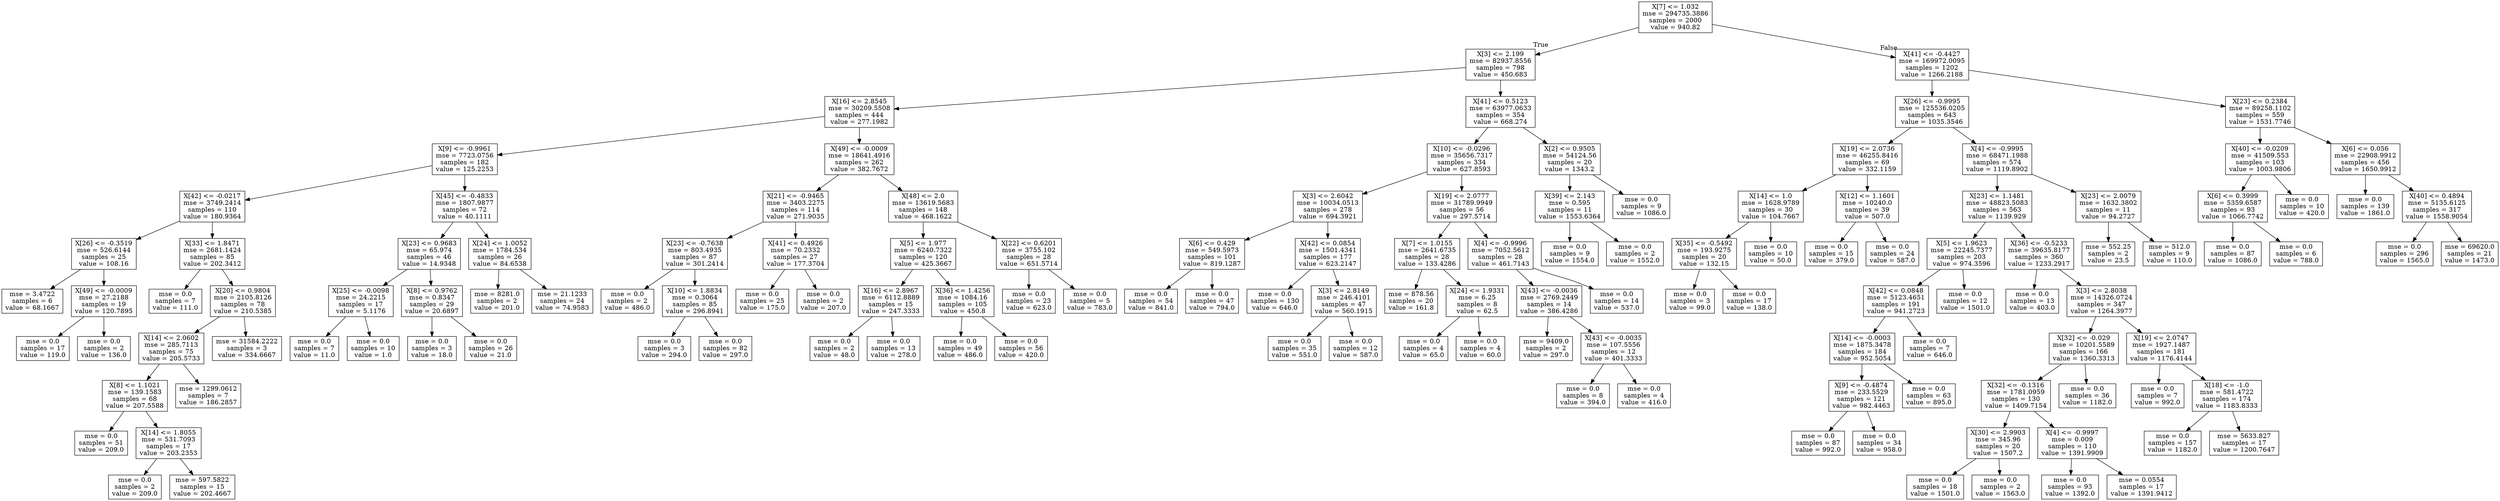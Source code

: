 digraph Tree {
node [shape=box] ;
0 [label="X[7] <= 1.032\nmse = 294735.3886\nsamples = 2000\nvalue = 940.82"] ;
1 [label="X[3] <= 2.199\nmse = 82937.8556\nsamples = 798\nvalue = 450.683"] ;
0 -> 1 [labeldistance=2.5, labelangle=45, headlabel="True"] ;
2 [label="X[16] <= 2.8545\nmse = 30209.5508\nsamples = 444\nvalue = 277.1982"] ;
1 -> 2 ;
3 [label="X[9] <= -0.9961\nmse = 7723.0756\nsamples = 182\nvalue = 125.2253"] ;
2 -> 3 ;
4 [label="X[42] <= -0.0217\nmse = 3749.2414\nsamples = 110\nvalue = 180.9364"] ;
3 -> 4 ;
5 [label="X[26] <= -0.3519\nmse = 526.6144\nsamples = 25\nvalue = 108.16"] ;
4 -> 5 ;
6 [label="mse = 3.4722\nsamples = 6\nvalue = 68.1667"] ;
5 -> 6 ;
7 [label="X[49] <= -0.0009\nmse = 27.2188\nsamples = 19\nvalue = 120.7895"] ;
5 -> 7 ;
8 [label="mse = 0.0\nsamples = 17\nvalue = 119.0"] ;
7 -> 8 ;
9 [label="mse = 0.0\nsamples = 2\nvalue = 136.0"] ;
7 -> 9 ;
10 [label="X[33] <= 1.8471\nmse = 2681.1424\nsamples = 85\nvalue = 202.3412"] ;
4 -> 10 ;
11 [label="mse = 0.0\nsamples = 7\nvalue = 111.0"] ;
10 -> 11 ;
12 [label="X[20] <= 0.9804\nmse = 2105.8126\nsamples = 78\nvalue = 210.5385"] ;
10 -> 12 ;
13 [label="X[14] <= 2.0602\nmse = 285.7113\nsamples = 75\nvalue = 205.5733"] ;
12 -> 13 ;
14 [label="X[8] <= 1.1021\nmse = 139.1583\nsamples = 68\nvalue = 207.5588"] ;
13 -> 14 ;
15 [label="mse = 0.0\nsamples = 51\nvalue = 209.0"] ;
14 -> 15 ;
16 [label="X[14] <= 1.8055\nmse = 531.7093\nsamples = 17\nvalue = 203.2353"] ;
14 -> 16 ;
17 [label="mse = 0.0\nsamples = 2\nvalue = 209.0"] ;
16 -> 17 ;
18 [label="mse = 597.5822\nsamples = 15\nvalue = 202.4667"] ;
16 -> 18 ;
19 [label="mse = 1299.0612\nsamples = 7\nvalue = 186.2857"] ;
13 -> 19 ;
20 [label="mse = 31584.2222\nsamples = 3\nvalue = 334.6667"] ;
12 -> 20 ;
21 [label="X[45] <= -0.4833\nmse = 1807.9877\nsamples = 72\nvalue = 40.1111"] ;
3 -> 21 ;
22 [label="X[23] <= 0.9683\nmse = 65.974\nsamples = 46\nvalue = 14.9348"] ;
21 -> 22 ;
23 [label="X[25] <= -0.0098\nmse = 24.2215\nsamples = 17\nvalue = 5.1176"] ;
22 -> 23 ;
24 [label="mse = 0.0\nsamples = 7\nvalue = 11.0"] ;
23 -> 24 ;
25 [label="mse = 0.0\nsamples = 10\nvalue = 1.0"] ;
23 -> 25 ;
26 [label="X[8] <= 0.9762\nmse = 0.8347\nsamples = 29\nvalue = 20.6897"] ;
22 -> 26 ;
27 [label="mse = 0.0\nsamples = 3\nvalue = 18.0"] ;
26 -> 27 ;
28 [label="mse = 0.0\nsamples = 26\nvalue = 21.0"] ;
26 -> 28 ;
29 [label="X[24] <= 1.0052\nmse = 1784.534\nsamples = 26\nvalue = 84.6538"] ;
21 -> 29 ;
30 [label="mse = 8281.0\nsamples = 2\nvalue = 201.0"] ;
29 -> 30 ;
31 [label="mse = 21.1233\nsamples = 24\nvalue = 74.9583"] ;
29 -> 31 ;
32 [label="X[49] <= -0.0009\nmse = 18641.4916\nsamples = 262\nvalue = 382.7672"] ;
2 -> 32 ;
33 [label="X[21] <= -0.9465\nmse = 3403.2275\nsamples = 114\nvalue = 271.9035"] ;
32 -> 33 ;
34 [label="X[23] <= -0.7638\nmse = 803.4935\nsamples = 87\nvalue = 301.2414"] ;
33 -> 34 ;
35 [label="mse = 0.0\nsamples = 2\nvalue = 486.0"] ;
34 -> 35 ;
36 [label="X[10] <= 1.8834\nmse = 0.3064\nsamples = 85\nvalue = 296.8941"] ;
34 -> 36 ;
37 [label="mse = 0.0\nsamples = 3\nvalue = 294.0"] ;
36 -> 37 ;
38 [label="mse = 0.0\nsamples = 82\nvalue = 297.0"] ;
36 -> 38 ;
39 [label="X[41] <= 0.4926\nmse = 70.2332\nsamples = 27\nvalue = 177.3704"] ;
33 -> 39 ;
40 [label="mse = 0.0\nsamples = 25\nvalue = 175.0"] ;
39 -> 40 ;
41 [label="mse = 0.0\nsamples = 2\nvalue = 207.0"] ;
39 -> 41 ;
42 [label="X[48] <= 2.0\nmse = 13619.5683\nsamples = 148\nvalue = 468.1622"] ;
32 -> 42 ;
43 [label="X[5] <= 1.977\nmse = 6240.7322\nsamples = 120\nvalue = 425.3667"] ;
42 -> 43 ;
44 [label="X[16] <= 2.8967\nmse = 6112.8889\nsamples = 15\nvalue = 247.3333"] ;
43 -> 44 ;
45 [label="mse = 0.0\nsamples = 2\nvalue = 48.0"] ;
44 -> 45 ;
46 [label="mse = 0.0\nsamples = 13\nvalue = 278.0"] ;
44 -> 46 ;
47 [label="X[36] <= 1.4256\nmse = 1084.16\nsamples = 105\nvalue = 450.8"] ;
43 -> 47 ;
48 [label="mse = 0.0\nsamples = 49\nvalue = 486.0"] ;
47 -> 48 ;
49 [label="mse = 0.0\nsamples = 56\nvalue = 420.0"] ;
47 -> 49 ;
50 [label="X[22] <= 0.6201\nmse = 3755.102\nsamples = 28\nvalue = 651.5714"] ;
42 -> 50 ;
51 [label="mse = 0.0\nsamples = 23\nvalue = 623.0"] ;
50 -> 51 ;
52 [label="mse = 0.0\nsamples = 5\nvalue = 783.0"] ;
50 -> 52 ;
53 [label="X[41] <= 0.5123\nmse = 63977.0633\nsamples = 354\nvalue = 668.274"] ;
1 -> 53 ;
54 [label="X[10] <= -0.0296\nmse = 35656.7317\nsamples = 334\nvalue = 627.8593"] ;
53 -> 54 ;
55 [label="X[3] <= 2.6042\nmse = 10034.0513\nsamples = 278\nvalue = 694.3921"] ;
54 -> 55 ;
56 [label="X[6] <= 0.429\nmse = 549.5973\nsamples = 101\nvalue = 819.1287"] ;
55 -> 56 ;
57 [label="mse = 0.0\nsamples = 54\nvalue = 841.0"] ;
56 -> 57 ;
58 [label="mse = 0.0\nsamples = 47\nvalue = 794.0"] ;
56 -> 58 ;
59 [label="X[42] <= 0.0854\nmse = 1501.4341\nsamples = 177\nvalue = 623.2147"] ;
55 -> 59 ;
60 [label="mse = 0.0\nsamples = 130\nvalue = 646.0"] ;
59 -> 60 ;
61 [label="X[3] <= 2.8149\nmse = 246.4101\nsamples = 47\nvalue = 560.1915"] ;
59 -> 61 ;
62 [label="mse = 0.0\nsamples = 35\nvalue = 551.0"] ;
61 -> 62 ;
63 [label="mse = 0.0\nsamples = 12\nvalue = 587.0"] ;
61 -> 63 ;
64 [label="X[19] <= 2.0777\nmse = 31789.9949\nsamples = 56\nvalue = 297.5714"] ;
54 -> 64 ;
65 [label="X[7] <= 1.0155\nmse = 2641.6735\nsamples = 28\nvalue = 133.4286"] ;
64 -> 65 ;
66 [label="mse = 878.56\nsamples = 20\nvalue = 161.8"] ;
65 -> 66 ;
67 [label="X[24] <= 1.9331\nmse = 6.25\nsamples = 8\nvalue = 62.5"] ;
65 -> 67 ;
68 [label="mse = 0.0\nsamples = 4\nvalue = 65.0"] ;
67 -> 68 ;
69 [label="mse = 0.0\nsamples = 4\nvalue = 60.0"] ;
67 -> 69 ;
70 [label="X[4] <= -0.9996\nmse = 7052.5612\nsamples = 28\nvalue = 461.7143"] ;
64 -> 70 ;
71 [label="X[43] <= -0.0036\nmse = 2769.2449\nsamples = 14\nvalue = 386.4286"] ;
70 -> 71 ;
72 [label="mse = 9409.0\nsamples = 2\nvalue = 297.0"] ;
71 -> 72 ;
73 [label="X[43] <= -0.0035\nmse = 107.5556\nsamples = 12\nvalue = 401.3333"] ;
71 -> 73 ;
74 [label="mse = 0.0\nsamples = 8\nvalue = 394.0"] ;
73 -> 74 ;
75 [label="mse = 0.0\nsamples = 4\nvalue = 416.0"] ;
73 -> 75 ;
76 [label="mse = 0.0\nsamples = 14\nvalue = 537.0"] ;
70 -> 76 ;
77 [label="X[2] <= 0.9505\nmse = 54124.56\nsamples = 20\nvalue = 1343.2"] ;
53 -> 77 ;
78 [label="X[39] <= 2.143\nmse = 0.595\nsamples = 11\nvalue = 1553.6364"] ;
77 -> 78 ;
79 [label="mse = 0.0\nsamples = 9\nvalue = 1554.0"] ;
78 -> 79 ;
80 [label="mse = 0.0\nsamples = 2\nvalue = 1552.0"] ;
78 -> 80 ;
81 [label="mse = 0.0\nsamples = 9\nvalue = 1086.0"] ;
77 -> 81 ;
82 [label="X[41] <= -0.4427\nmse = 169972.0095\nsamples = 1202\nvalue = 1266.2188"] ;
0 -> 82 [labeldistance=2.5, labelangle=-45, headlabel="False"] ;
83 [label="X[26] <= -0.9995\nmse = 125536.0205\nsamples = 643\nvalue = 1035.3546"] ;
82 -> 83 ;
84 [label="X[19] <= 2.0736\nmse = 46255.8416\nsamples = 69\nvalue = 332.1159"] ;
83 -> 84 ;
85 [label="X[14] <= 1.0\nmse = 1628.9789\nsamples = 30\nvalue = 104.7667"] ;
84 -> 85 ;
86 [label="X[35] <= -0.5492\nmse = 193.9275\nsamples = 20\nvalue = 132.15"] ;
85 -> 86 ;
87 [label="mse = 0.0\nsamples = 3\nvalue = 99.0"] ;
86 -> 87 ;
88 [label="mse = 0.0\nsamples = 17\nvalue = 138.0"] ;
86 -> 88 ;
89 [label="mse = 0.0\nsamples = 10\nvalue = 50.0"] ;
85 -> 89 ;
90 [label="X[12] <= 1.1601\nmse = 10240.0\nsamples = 39\nvalue = 507.0"] ;
84 -> 90 ;
91 [label="mse = 0.0\nsamples = 15\nvalue = 379.0"] ;
90 -> 91 ;
92 [label="mse = 0.0\nsamples = 24\nvalue = 587.0"] ;
90 -> 92 ;
93 [label="X[4] <= -0.9995\nmse = 68471.1988\nsamples = 574\nvalue = 1119.8902"] ;
83 -> 93 ;
94 [label="X[23] <= 1.1481\nmse = 48823.5083\nsamples = 563\nvalue = 1139.929"] ;
93 -> 94 ;
95 [label="X[5] <= 1.9623\nmse = 22245.7377\nsamples = 203\nvalue = 974.3596"] ;
94 -> 95 ;
96 [label="X[42] <= 0.0848\nmse = 5123.4651\nsamples = 191\nvalue = 941.2723"] ;
95 -> 96 ;
97 [label="X[14] <= -0.0003\nmse = 1875.3478\nsamples = 184\nvalue = 952.5054"] ;
96 -> 97 ;
98 [label="X[9] <= -0.4874\nmse = 233.5529\nsamples = 121\nvalue = 982.4463"] ;
97 -> 98 ;
99 [label="mse = 0.0\nsamples = 87\nvalue = 992.0"] ;
98 -> 99 ;
100 [label="mse = 0.0\nsamples = 34\nvalue = 958.0"] ;
98 -> 100 ;
101 [label="mse = 0.0\nsamples = 63\nvalue = 895.0"] ;
97 -> 101 ;
102 [label="mse = 0.0\nsamples = 7\nvalue = 646.0"] ;
96 -> 102 ;
103 [label="mse = 0.0\nsamples = 12\nvalue = 1501.0"] ;
95 -> 103 ;
104 [label="X[36] <= -0.5233\nmse = 39635.8177\nsamples = 360\nvalue = 1233.2917"] ;
94 -> 104 ;
105 [label="mse = 0.0\nsamples = 13\nvalue = 403.0"] ;
104 -> 105 ;
106 [label="X[3] <= 2.8038\nmse = 14326.0724\nsamples = 347\nvalue = 1264.3977"] ;
104 -> 106 ;
107 [label="X[32] <= -0.029\nmse = 10201.5589\nsamples = 166\nvalue = 1360.3313"] ;
106 -> 107 ;
108 [label="X[32] <= -0.1316\nmse = 1781.0959\nsamples = 130\nvalue = 1409.7154"] ;
107 -> 108 ;
109 [label="X[30] <= 2.9903\nmse = 345.96\nsamples = 20\nvalue = 1507.2"] ;
108 -> 109 ;
110 [label="mse = 0.0\nsamples = 18\nvalue = 1501.0"] ;
109 -> 110 ;
111 [label="mse = 0.0\nsamples = 2\nvalue = 1563.0"] ;
109 -> 111 ;
112 [label="X[4] <= -0.9997\nmse = 0.009\nsamples = 110\nvalue = 1391.9909"] ;
108 -> 112 ;
113 [label="mse = 0.0\nsamples = 93\nvalue = 1392.0"] ;
112 -> 113 ;
114 [label="mse = 0.0554\nsamples = 17\nvalue = 1391.9412"] ;
112 -> 114 ;
115 [label="mse = 0.0\nsamples = 36\nvalue = 1182.0"] ;
107 -> 115 ;
116 [label="X[19] <= 2.0747\nmse = 1927.1487\nsamples = 181\nvalue = 1176.4144"] ;
106 -> 116 ;
117 [label="mse = 0.0\nsamples = 7\nvalue = 992.0"] ;
116 -> 117 ;
118 [label="X[18] <= -1.0\nmse = 581.4722\nsamples = 174\nvalue = 1183.8333"] ;
116 -> 118 ;
119 [label="mse = 0.0\nsamples = 157\nvalue = 1182.0"] ;
118 -> 119 ;
120 [label="mse = 5633.827\nsamples = 17\nvalue = 1200.7647"] ;
118 -> 120 ;
121 [label="X[23] <= 2.0079\nmse = 1632.3802\nsamples = 11\nvalue = 94.2727"] ;
93 -> 121 ;
122 [label="mse = 552.25\nsamples = 2\nvalue = 23.5"] ;
121 -> 122 ;
123 [label="mse = 512.0\nsamples = 9\nvalue = 110.0"] ;
121 -> 123 ;
124 [label="X[23] <= 0.2384\nmse = 89258.1102\nsamples = 559\nvalue = 1531.7746"] ;
82 -> 124 ;
125 [label="X[40] <= -0.0209\nmse = 41509.553\nsamples = 103\nvalue = 1003.9806"] ;
124 -> 125 ;
126 [label="X[6] <= 0.3999\nmse = 5359.6587\nsamples = 93\nvalue = 1066.7742"] ;
125 -> 126 ;
127 [label="mse = 0.0\nsamples = 87\nvalue = 1086.0"] ;
126 -> 127 ;
128 [label="mse = 0.0\nsamples = 6\nvalue = 788.0"] ;
126 -> 128 ;
129 [label="mse = 0.0\nsamples = 10\nvalue = 420.0"] ;
125 -> 129 ;
130 [label="X[6] <= 0.056\nmse = 22908.9912\nsamples = 456\nvalue = 1650.9912"] ;
124 -> 130 ;
131 [label="mse = 0.0\nsamples = 139\nvalue = 1861.0"] ;
130 -> 131 ;
132 [label="X[40] <= 0.4894\nmse = 5135.6125\nsamples = 317\nvalue = 1558.9054"] ;
130 -> 132 ;
133 [label="mse = 0.0\nsamples = 296\nvalue = 1565.0"] ;
132 -> 133 ;
134 [label="mse = 69620.0\nsamples = 21\nvalue = 1473.0"] ;
132 -> 134 ;
}